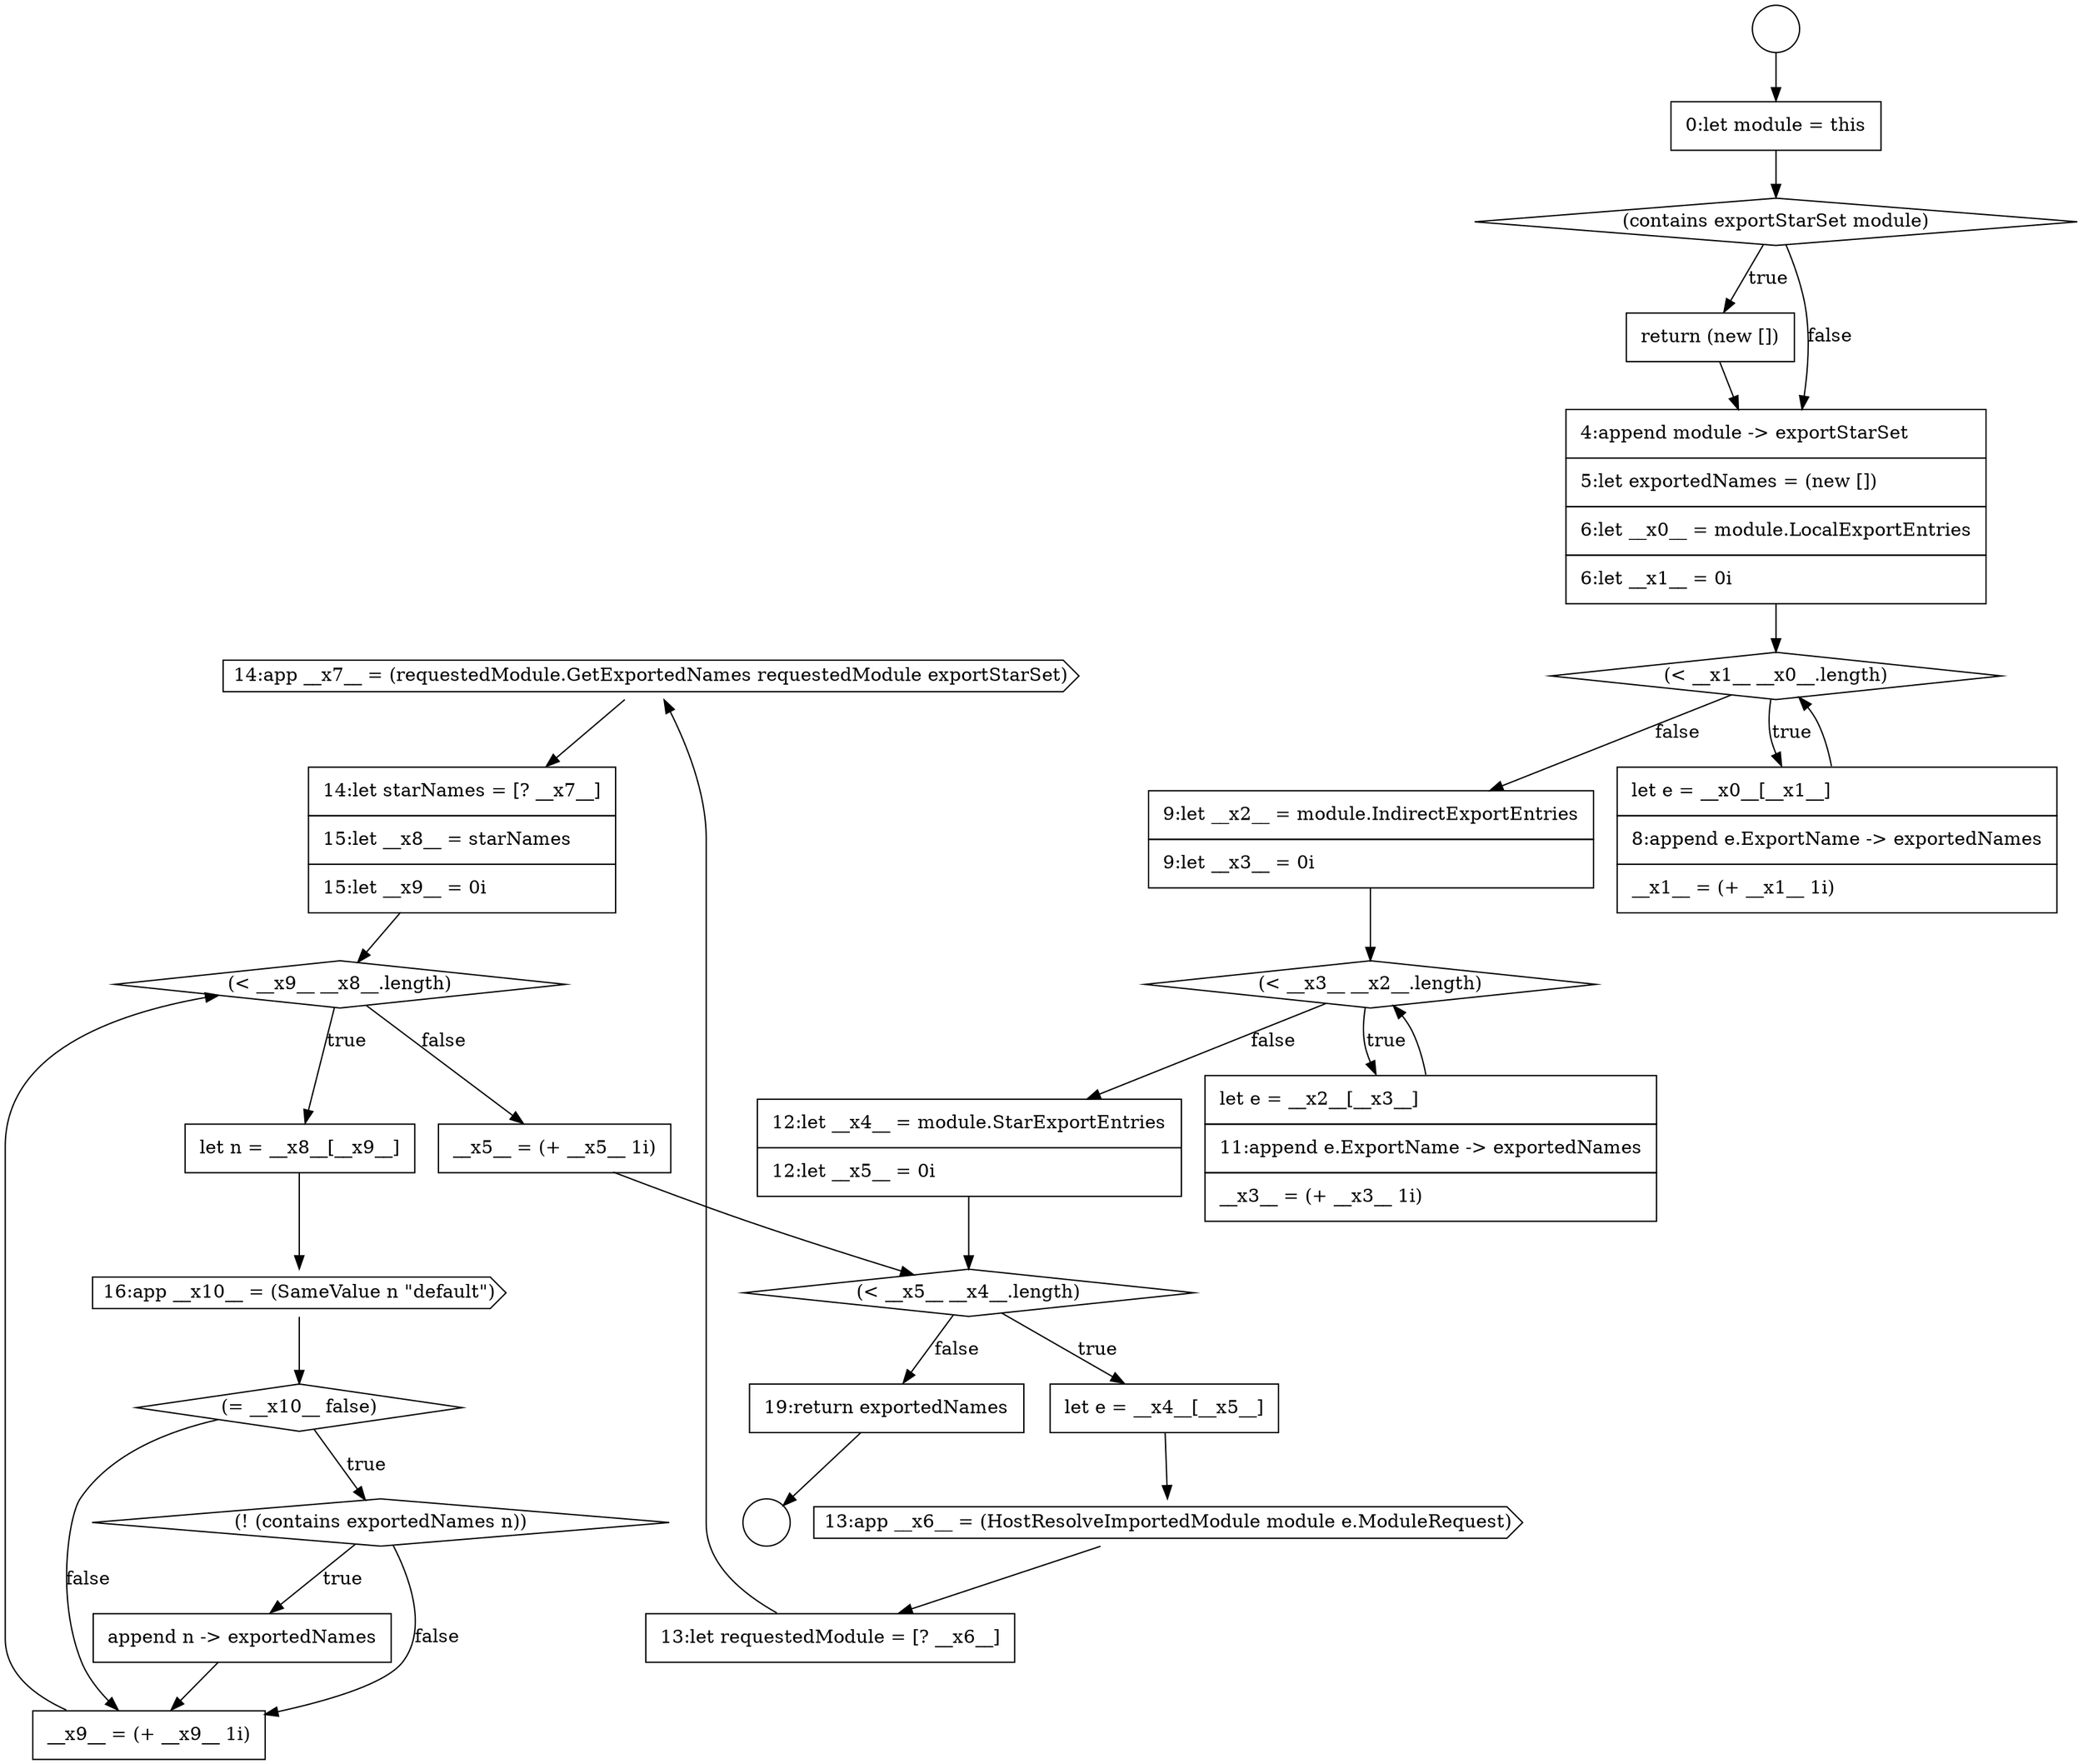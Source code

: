 digraph {
  node10495 [shape=cds, label=<<font color="black">14:app __x7__ = (requestedModule.GetExportedNames requestedModule exportStarSet)</font>> color="black" fillcolor="white" style=filled]
  node10484 [shape=none, margin=0, label=<<font color="black">
    <table border="0" cellborder="1" cellspacing="0" cellpadding="10">
      <tr><td align="left">4:append module -&gt; exportStarSet</td></tr>
      <tr><td align="left">5:let exportedNames = (new [])</td></tr>
      <tr><td align="left">6:let __x0__ = module.LocalExportEntries</td></tr>
      <tr><td align="left">6:let __x1__ = 0i</td></tr>
    </table>
  </font>> color="black" fillcolor="white" style=filled]
  node10501 [shape=diamond, label=<<font color="black">(! (contains exportedNames n))</font>> color="black" fillcolor="white" style=filled]
  node10486 [shape=none, margin=0, label=<<font color="black">
    <table border="0" cellborder="1" cellspacing="0" cellpadding="10">
      <tr><td align="left">let e = __x0__[__x1__]</td></tr>
      <tr><td align="left">8:append e.ExportName -&gt; exportedNames</td></tr>
      <tr><td align="left">__x1__ = (+ __x1__ 1i)</td></tr>
    </table>
  </font>> color="black" fillcolor="white" style=filled]
  node10497 [shape=diamond, label=<<font color="black">(&lt; __x9__ __x8__.length)</font>> color="black" fillcolor="white" style=filled]
  node10491 [shape=diamond, label=<<font color="black">(&lt; __x5__ __x4__.length)</font>> color="black" fillcolor="white" style=filled]
  node10494 [shape=none, margin=0, label=<<font color="black">
    <table border="0" cellborder="1" cellspacing="0" cellpadding="10">
      <tr><td align="left">13:let requestedModule = [? __x6__]</td></tr>
    </table>
  </font>> color="black" fillcolor="white" style=filled]
  node10503 [shape=none, margin=0, label=<<font color="black">
    <table border="0" cellborder="1" cellspacing="0" cellpadding="10">
      <tr><td align="left">__x9__ = (+ __x9__ 1i)</td></tr>
    </table>
  </font>> color="black" fillcolor="white" style=filled]
  node10480 [shape=circle label=" " color="black" fillcolor="white" style=filled]
  node10489 [shape=none, margin=0, label=<<font color="black">
    <table border="0" cellborder="1" cellspacing="0" cellpadding="10">
      <tr><td align="left">let e = __x2__[__x3__]</td></tr>
      <tr><td align="left">11:append e.ExportName -&gt; exportedNames</td></tr>
      <tr><td align="left">__x3__ = (+ __x3__ 1i)</td></tr>
    </table>
  </font>> color="black" fillcolor="white" style=filled]
  node10499 [shape=cds, label=<<font color="black">16:app __x10__ = (SameValue n &quot;default&quot;)</font>> color="black" fillcolor="white" style=filled]
  node10488 [shape=diamond, label=<<font color="black">(&lt; __x3__ __x2__.length)</font>> color="black" fillcolor="white" style=filled]
  node10481 [shape=none, margin=0, label=<<font color="black">
    <table border="0" cellborder="1" cellspacing="0" cellpadding="10">
      <tr><td align="left">0:let module = this</td></tr>
    </table>
  </font>> color="black" fillcolor="white" style=filled]
  node10504 [shape=none, margin=0, label=<<font color="black">
    <table border="0" cellborder="1" cellspacing="0" cellpadding="10">
      <tr><td align="left">__x5__ = (+ __x5__ 1i)</td></tr>
    </table>
  </font>> color="black" fillcolor="white" style=filled]
  node10483 [shape=none, margin=0, label=<<font color="black">
    <table border="0" cellborder="1" cellspacing="0" cellpadding="10">
      <tr><td align="left">return (new [])</td></tr>
    </table>
  </font>> color="black" fillcolor="white" style=filled]
  node10502 [shape=none, margin=0, label=<<font color="black">
    <table border="0" cellborder="1" cellspacing="0" cellpadding="10">
      <tr><td align="left">append n -&gt; exportedNames</td></tr>
    </table>
  </font>> color="black" fillcolor="white" style=filled]
  node10490 [shape=none, margin=0, label=<<font color="black">
    <table border="0" cellborder="1" cellspacing="0" cellpadding="10">
      <tr><td align="left">12:let __x4__ = module.StarExportEntries</td></tr>
      <tr><td align="left">12:let __x5__ = 0i</td></tr>
    </table>
  </font>> color="black" fillcolor="white" style=filled]
  node10498 [shape=none, margin=0, label=<<font color="black">
    <table border="0" cellborder="1" cellspacing="0" cellpadding="10">
      <tr><td align="left">let n = __x8__[__x9__]</td></tr>
    </table>
  </font>> color="black" fillcolor="white" style=filled]
  node10487 [shape=none, margin=0, label=<<font color="black">
    <table border="0" cellborder="1" cellspacing="0" cellpadding="10">
      <tr><td align="left">9:let __x2__ = module.IndirectExportEntries</td></tr>
      <tr><td align="left">9:let __x3__ = 0i</td></tr>
    </table>
  </font>> color="black" fillcolor="white" style=filled]
  node10493 [shape=cds, label=<<font color="black">13:app __x6__ = (HostResolveImportedModule module e.ModuleRequest)</font>> color="black" fillcolor="white" style=filled]
  node10505 [shape=none, margin=0, label=<<font color="black">
    <table border="0" cellborder="1" cellspacing="0" cellpadding="10">
      <tr><td align="left">19:return exportedNames</td></tr>
    </table>
  </font>> color="black" fillcolor="white" style=filled]
  node10496 [shape=none, margin=0, label=<<font color="black">
    <table border="0" cellborder="1" cellspacing="0" cellpadding="10">
      <tr><td align="left">14:let starNames = [? __x7__]</td></tr>
      <tr><td align="left">15:let __x8__ = starNames</td></tr>
      <tr><td align="left">15:let __x9__ = 0i</td></tr>
    </table>
  </font>> color="black" fillcolor="white" style=filled]
  node10479 [shape=circle label=" " color="black" fillcolor="white" style=filled]
  node10500 [shape=diamond, label=<<font color="black">(= __x10__ false)</font>> color="black" fillcolor="white" style=filled]
  node10485 [shape=diamond, label=<<font color="black">(&lt; __x1__ __x0__.length)</font>> color="black" fillcolor="white" style=filled]
  node10482 [shape=diamond, label=<<font color="black">(contains exportStarSet module)</font>> color="black" fillcolor="white" style=filled]
  node10492 [shape=none, margin=0, label=<<font color="black">
    <table border="0" cellborder="1" cellspacing="0" cellpadding="10">
      <tr><td align="left">let e = __x4__[__x5__]</td></tr>
    </table>
  </font>> color="black" fillcolor="white" style=filled]
  node10493 -> node10494 [ color="black"]
  node10481 -> node10482 [ color="black"]
  node10501 -> node10502 [label=<<font color="black">true</font>> color="black"]
  node10501 -> node10503 [label=<<font color="black">false</font>> color="black"]
  node10490 -> node10491 [ color="black"]
  node10489 -> node10488 [ color="black"]
  node10503 -> node10497 [ color="black"]
  node10479 -> node10481 [ color="black"]
  node10492 -> node10493 [ color="black"]
  node10502 -> node10503 [ color="black"]
  node10494 -> node10495 [ color="black"]
  node10482 -> node10483 [label=<<font color="black">true</font>> color="black"]
  node10482 -> node10484 [label=<<font color="black">false</font>> color="black"]
  node10504 -> node10491 [ color="black"]
  node10488 -> node10489 [label=<<font color="black">true</font>> color="black"]
  node10488 -> node10490 [label=<<font color="black">false</font>> color="black"]
  node10495 -> node10496 [ color="black"]
  node10499 -> node10500 [ color="black"]
  node10486 -> node10485 [ color="black"]
  node10483 -> node10484 [ color="black"]
  node10496 -> node10497 [ color="black"]
  node10484 -> node10485 [ color="black"]
  node10497 -> node10498 [label=<<font color="black">true</font>> color="black"]
  node10497 -> node10504 [label=<<font color="black">false</font>> color="black"]
  node10500 -> node10501 [label=<<font color="black">true</font>> color="black"]
  node10500 -> node10503 [label=<<font color="black">false</font>> color="black"]
  node10487 -> node10488 [ color="black"]
  node10498 -> node10499 [ color="black"]
  node10505 -> node10480 [ color="black"]
  node10491 -> node10492 [label=<<font color="black">true</font>> color="black"]
  node10491 -> node10505 [label=<<font color="black">false</font>> color="black"]
  node10485 -> node10486 [label=<<font color="black">true</font>> color="black"]
  node10485 -> node10487 [label=<<font color="black">false</font>> color="black"]
}
